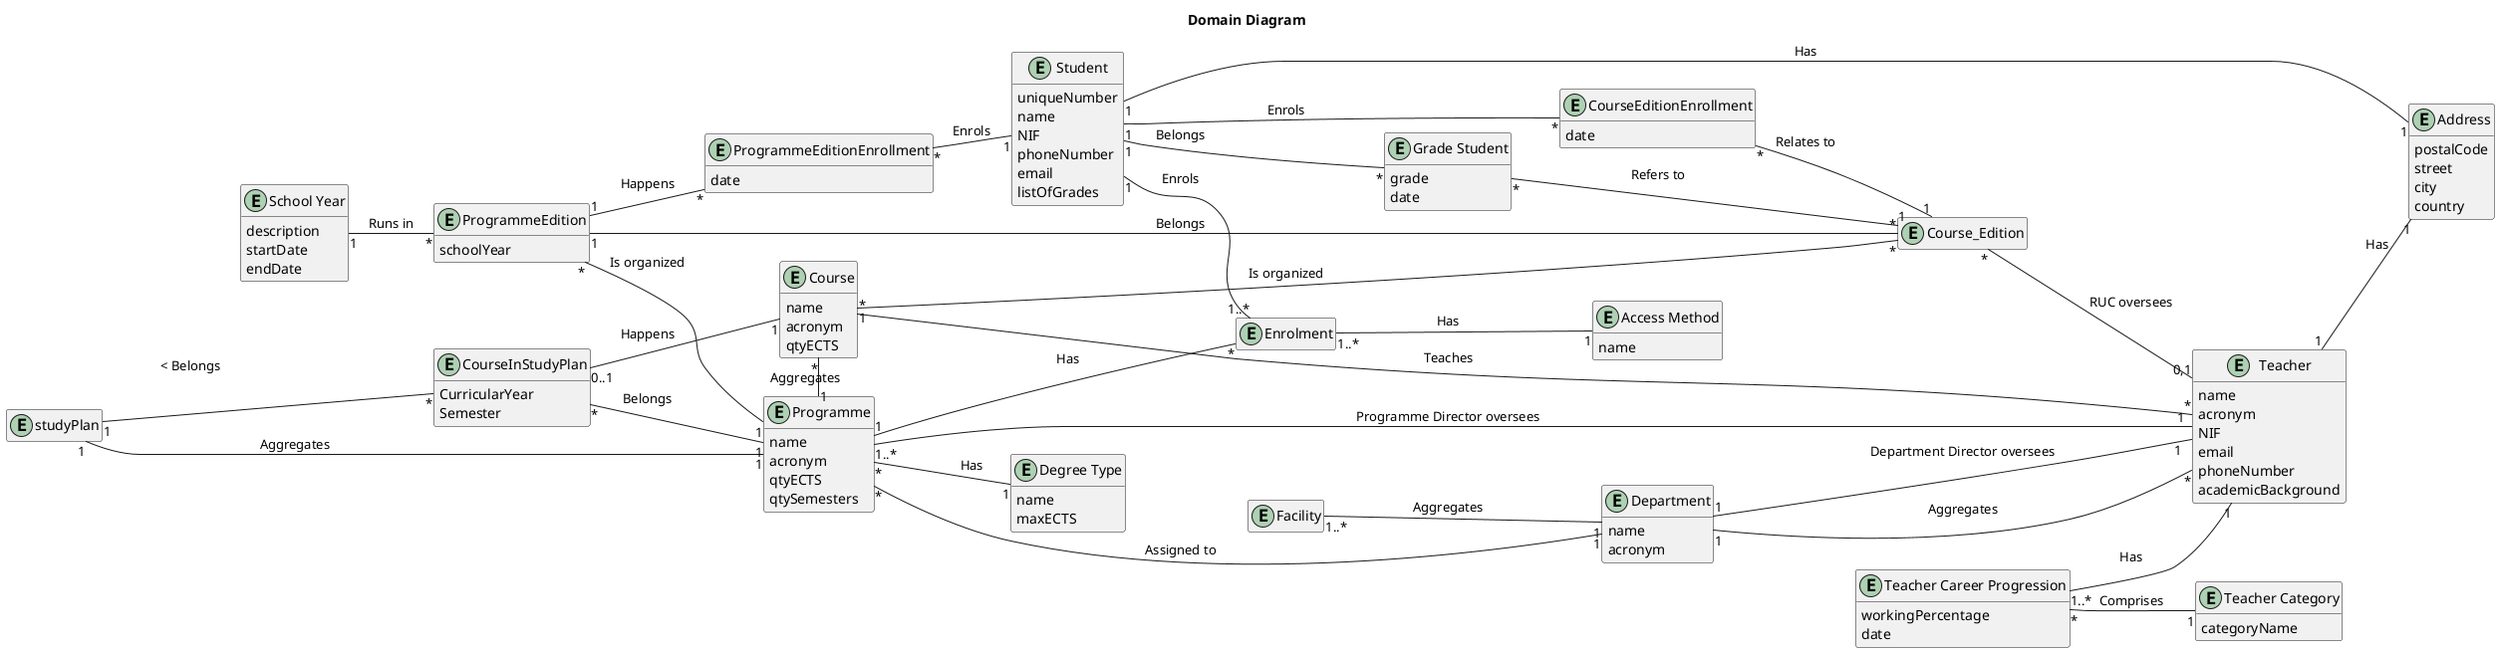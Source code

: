 @startuml
!pragma layout smetana
skinparam linetype polyline
left to right direction
hide empty methods
hide empty members
title "Domain Diagram"

' Entities
entity Facility {
}

entity "School Year" {
  description
  startDate
  endDate
}

entity Department {
  name
  acronym
}

entity Course {
  name
  acronym
  qtyECTS
}

entity Course_Edition {
}

entity Address {
  postalCode
  street
  city
  country
}

entity "Teacher Category" {
  categoryName
}

entity Teacher {
  name
  acronym
  NIF
  email
  phoneNumber
  academicBackground
}

entity Programme {
  name
  acronym
  qtyECTS
  qtySemesters
}

entity ProgrammeEdition {
  schoolYear
}
entity Enrolment {
}

entity ProgrammeEditionEnrollment {
   date
}

entity CourseEditionEnrollment {
   date
}

entity Student {
  uniqueNumber
  name
  NIF
  phoneNumber
  email
  listOfGrades
}

entity "Degree Type" {
  name
  maxECTS
}

entity "Access Method" {
  name
}

entity "Grade Student" {
  grade
  date
}

entity "studyPlan" {
}

entity "Teacher Career Progression" {
  workingPercentage
  date
}

entity "CourseInStudyPlan" {
  CurricularYear
  Semester
}


Facility "1..*" -- "1" Department : Aggregates <
Department "1" --- "1   " Teacher : Department Director oversees <
Department "1" --- "*" Teacher : Aggregates >
Course "*" -- "*" Teacher : Teaches <
Course_Edition "*" -- "0,1" Teacher : RUC oversees <
Course "1" ----- "*" Course_Edition : > Is organized
Programme "1" -left- "*" Course : > Aggregates
Programme "1" --up-- "1" "studyPlan" : > Aggregates
"CourseInStudyPlan" "*" -- "1" Programme : > Belongs
"studyPlan" "1" ---- "*" "CourseInStudyPlan" : \n\n< Belongs\n\n
"CourseInStudyPlan" "0..1" -- "1" Course : < Happens
ProgrammeEdition "1" -- "*" Course_Edition : < Belongs
"School Year" "1" -- "*" ProgrammeEdition : < Runs in
Address "1" -up- "1" Student : Has <
Teacher "1" -- "1" Address : Has >
"Teacher Career Progression" "*" -- "1" "Teacher Category" : Comprises >
Programme "1" -- "*" Enrolment : Has >
ProgrammeEdition "*" -- "1" Programme : < Is organized
ProgrammeEdition "1" -- "*" ProgrammeEditionEnrollment : < Happens
ProgrammeEditionEnrollment "*" -- "1" Student : < Enrols
Student "1" --- "*" CourseEditionEnrollment : > Enrols
CourseEditionEnrollment "*" -- "1" Course_Edition : > Relates to
Programme "*" -- "1" Department : Assigned to >
Student "1" -- "*" "Grade Student" : < Belongs
"Grade Student" "*" -- "1" Course_Edition : > Refers to

Programme "1..*" -- "1  " Teacher : Programme Director oversees <
Programme "*" -- "1" "Degree Type" : Has >
Student "1" -- "1..*" Enrolment : Enrols >
Enrolment "1..*" -- "1" "Access Method" : Has >
"Teacher Career Progression" "1..*" -- "1" "Teacher" : Has <
@enduml